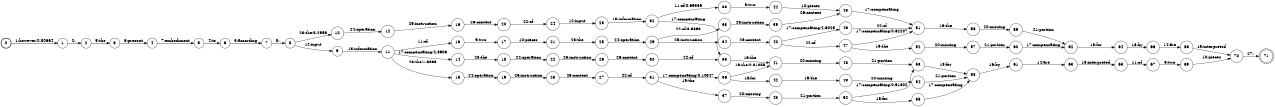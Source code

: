 digraph FST {
rankdir = LR;
size = "8.5,11";
label = "";
center = 1;
orientation = Portrait;
ranksep = "0.4";
nodesep = "0.25";
0 [label = "0", shape = circle, style = bold, fontsize = 14]
	0 -> 1 [label = "1:however/0.80664", fontsize = 14];
1 [label = "1", shape = circle, style = solid, fontsize = 14]
	1 -> 2 [label = "2:,", fontsize = 14];
2 [label = "2", shape = circle, style = solid, fontsize = 14]
	2 -> 3 [label = "5:the", fontsize = 14];
3 [label = "3", shape = circle, style = solid, fontsize = 14]
	3 -> 4 [label = "6:present", fontsize = 14];
4 [label = "4", shape = circle, style = solid, fontsize = 14]
	4 -> 5 [label = "7:embodiment", fontsize = 14];
5 [label = "5", shape = circle, style = solid, fontsize = 14]
	5 -> 6 [label = "4:to", fontsize = 14];
6 [label = "6", shape = circle, style = solid, fontsize = 14]
	6 -> 7 [label = "3:according", fontsize = 14];
7 [label = "7", shape = circle, style = solid, fontsize = 14]
	7 -> 8 [label = "8:,", fontsize = 14];
8 [label = "8", shape = circle, style = solid, fontsize = 14]
	8 -> 10 [label = "23:the/3.2959", fontsize = 14];
	8 -> 9 [label = "12:input", fontsize = 14];
9 [label = "9", shape = circle, style = solid, fontsize = 14]
	9 -> 11 [label = "13:information", fontsize = 14];
10 [label = "10", shape = circle, style = solid, fontsize = 14]
	10 -> 12 [label = "24:operation", fontsize = 14];
11 [label = "11", shape = circle, style = solid, fontsize = 14]
	11 -> 15 [label = "23:the/1.6865", fontsize = 14];
	11 -> 14 [label = "17:compensating/2.8906", fontsize = 14];
	11 -> 13 [label = "11:of", fontsize = 14];
12 [label = "12", shape = circle, style = solid, fontsize = 14]
	12 -> 16 [label = "25:instruction", fontsize = 14];
13 [label = "13", shape = circle, style = solid, fontsize = 14]
	13 -> 17 [label = "9:two", fontsize = 14];
14 [label = "14", shape = circle, style = solid, fontsize = 14]
	14 -> 18 [label = "23:the", fontsize = 14];
15 [label = "15", shape = circle, style = solid, fontsize = 14]
	15 -> 19 [label = "24:operation", fontsize = 14];
16 [label = "16", shape = circle, style = solid, fontsize = 14]
	16 -> 20 [label = "26:content", fontsize = 14];
17 [label = "17", shape = circle, style = solid, fontsize = 14]
	17 -> 21 [label = "10:pieces", fontsize = 14];
18 [label = "18", shape = circle, style = solid, fontsize = 14]
	18 -> 22 [label = "24:operation", fontsize = 14];
19 [label = "19", shape = circle, style = solid, fontsize = 14]
	19 -> 23 [label = "25:instruction", fontsize = 14];
20 [label = "20", shape = circle, style = solid, fontsize = 14]
	20 -> 24 [label = "22:of", fontsize = 14];
21 [label = "21", shape = circle, style = solid, fontsize = 14]
	21 -> 25 [label = "23:the", fontsize = 14];
22 [label = "22", shape = circle, style = solid, fontsize = 14]
	22 -> 26 [label = "25:instruction", fontsize = 14];
23 [label = "23", shape = circle, style = solid, fontsize = 14]
	23 -> 27 [label = "26:content", fontsize = 14];
24 [label = "24", shape = circle, style = solid, fontsize = 14]
	24 -> 28 [label = "12:input", fontsize = 14];
25 [label = "25", shape = circle, style = solid, fontsize = 14]
	25 -> 29 [label = "24:operation", fontsize = 14];
26 [label = "26", shape = circle, style = solid, fontsize = 14]
	26 -> 30 [label = "26:content", fontsize = 14];
27 [label = "27", shape = circle, style = solid, fontsize = 14]
	27 -> 31 [label = "22:of", fontsize = 14];
28 [label = "28", shape = circle, style = solid, fontsize = 14]
	28 -> 32 [label = "13:information", fontsize = 14];
29 [label = "29", shape = circle, style = solid, fontsize = 14]
	29 -> 33 [label = "22:of/3.9893", fontsize = 14];
	29 -> 34 [label = "25:instruction", fontsize = 14];
30 [label = "30", shape = circle, style = solid, fontsize = 14]
	30 -> 35 [label = "22:of", fontsize = 14];
31 [label = "31", shape = circle, style = solid, fontsize = 14]
	31 -> 37 [label = "19:the", fontsize = 14];
	31 -> 36 [label = "17:compensating/0.10547", fontsize = 14];
32 [label = "32", shape = circle, style = solid, fontsize = 14]
	32 -> 35 [label = "17:compensating", fontsize = 14];
	32 -> 38 [label = "11:of/0.69336", fontsize = 14];
33 [label = "33", shape = circle, style = solid, fontsize = 14]
	33 -> 39 [label = "25:instruction", fontsize = 14];
34 [label = "34", shape = circle, style = solid, fontsize = 14]
	34 -> 40 [label = "26:content", fontsize = 14];
35 [label = "35", shape = circle, style = solid, fontsize = 14]
	35 -> 41 [label = "19:the", fontsize = 14];
36 [label = "36", shape = circle, style = solid, fontsize = 14]
	36 -> 41 [label = "19:the/0.81055", fontsize = 14];
	36 -> 42 [label = "18:for", fontsize = 14];
37 [label = "37", shape = circle, style = solid, fontsize = 14]
	37 -> 43 [label = "20:missing", fontsize = 14];
38 [label = "38", shape = circle, style = solid, fontsize = 14]
	38 -> 44 [label = "9:two", fontsize = 14];
39 [label = "39", shape = circle, style = solid, fontsize = 14]
	39 -> 45 [label = "26:content", fontsize = 14];
40 [label = "40", shape = circle, style = solid, fontsize = 14]
	40 -> 46 [label = "17:compensating/2.6025", fontsize = 14];
	40 -> 47 [label = "22:of", fontsize = 14];
41 [label = "41", shape = circle, style = solid, fontsize = 14]
	41 -> 48 [label = "20:missing", fontsize = 14];
42 [label = "42", shape = circle, style = solid, fontsize = 14]
	42 -> 49 [label = "19:the", fontsize = 14];
43 [label = "43", shape = circle, style = solid, fontsize = 14]
	43 -> 50 [label = "21:portion", fontsize = 14];
44 [label = "44", shape = circle, style = solid, fontsize = 14]
	44 -> 45 [label = "10:pieces", fontsize = 14];
45 [label = "45", shape = circle, style = solid, fontsize = 14]
	45 -> 51 [label = "17:compensating", fontsize = 14];
46 [label = "46", shape = circle, style = solid, fontsize = 14]
	46 -> 51 [label = "22:of", fontsize = 14];
47 [label = "47", shape = circle, style = solid, fontsize = 14]
	47 -> 52 [label = "19:the", fontsize = 14];
	47 -> 51 [label = "17:compensating/0.62207", fontsize = 14];
48 [label = "48", shape = circle, style = solid, fontsize = 14]
	48 -> 53 [label = "21:portion", fontsize = 14];
49 [label = "49", shape = circle, style = solid, fontsize = 14]
	49 -> 54 [label = "20:missing", fontsize = 14];
50 [label = "50", shape = circle, style = solid, fontsize = 14]
	50 -> 53 [label = "17:compensating/0.91602", fontsize = 14];
	50 -> 55 [label = "18:for", fontsize = 14];
51 [label = "51", shape = circle, style = solid, fontsize = 14]
	51 -> 56 [label = "19:the", fontsize = 14];
52 [label = "52", shape = circle, style = solid, fontsize = 14]
	52 -> 57 [label = "20:missing", fontsize = 14];
53 [label = "53", shape = circle, style = solid, fontsize = 14]
	53 -> 58 [label = "18:for", fontsize = 14];
54 [label = "54", shape = circle, style = solid, fontsize = 14]
	54 -> 58 [label = "21:portion", fontsize = 14];
55 [label = "55", shape = circle, style = solid, fontsize = 14]
	55 -> 58 [label = "17:compensating", fontsize = 14];
56 [label = "56", shape = circle, style = solid, fontsize = 14]
	56 -> 59 [label = "20:missing", fontsize = 14];
57 [label = "57", shape = circle, style = solid, fontsize = 14]
	57 -> 60 [label = "21:portion", fontsize = 14];
58 [label = "58", shape = circle, style = solid, fontsize = 14]
	58 -> 61 [label = "16:by", fontsize = 14];
59 [label = "59", shape = circle, style = solid, fontsize = 14]
	59 -> 62 [label = "21:portion", fontsize = 14];
60 [label = "60", shape = circle, style = solid, fontsize = 14]
	60 -> 62 [label = "17:compensating", fontsize = 14];
61 [label = "61", shape = circle, style = solid, fontsize = 14]
	61 -> 63 [label = "14:are", fontsize = 14];
62 [label = "62", shape = circle, style = solid, fontsize = 14]
	62 -> 64 [label = "18:for", fontsize = 14];
63 [label = "63", shape = circle, style = solid, fontsize = 14]
	63 -> 65 [label = "15:interpreted", fontsize = 14];
64 [label = "64", shape = circle, style = solid, fontsize = 14]
	64 -> 66 [label = "16:by", fontsize = 14];
65 [label = "65", shape = circle, style = solid, fontsize = 14]
	65 -> 67 [label = "11:of", fontsize = 14];
66 [label = "66", shape = circle, style = solid, fontsize = 14]
	66 -> 68 [label = "14:are", fontsize = 14];
67 [label = "67", shape = circle, style = solid, fontsize = 14]
	67 -> 69 [label = "9:two", fontsize = 14];
68 [label = "68", shape = circle, style = solid, fontsize = 14]
	68 -> 70 [label = "15:interpreted", fontsize = 14];
69 [label = "69", shape = circle, style = solid, fontsize = 14]
	69 -> 70 [label = "10:pieces", fontsize = 14];
70 [label = "70", shape = circle, style = solid, fontsize = 14]
	70 -> 71 [label = "27:.", fontsize = 14];
71 [label = "71", shape = doublecircle, style = solid, fontsize = 14]
}

